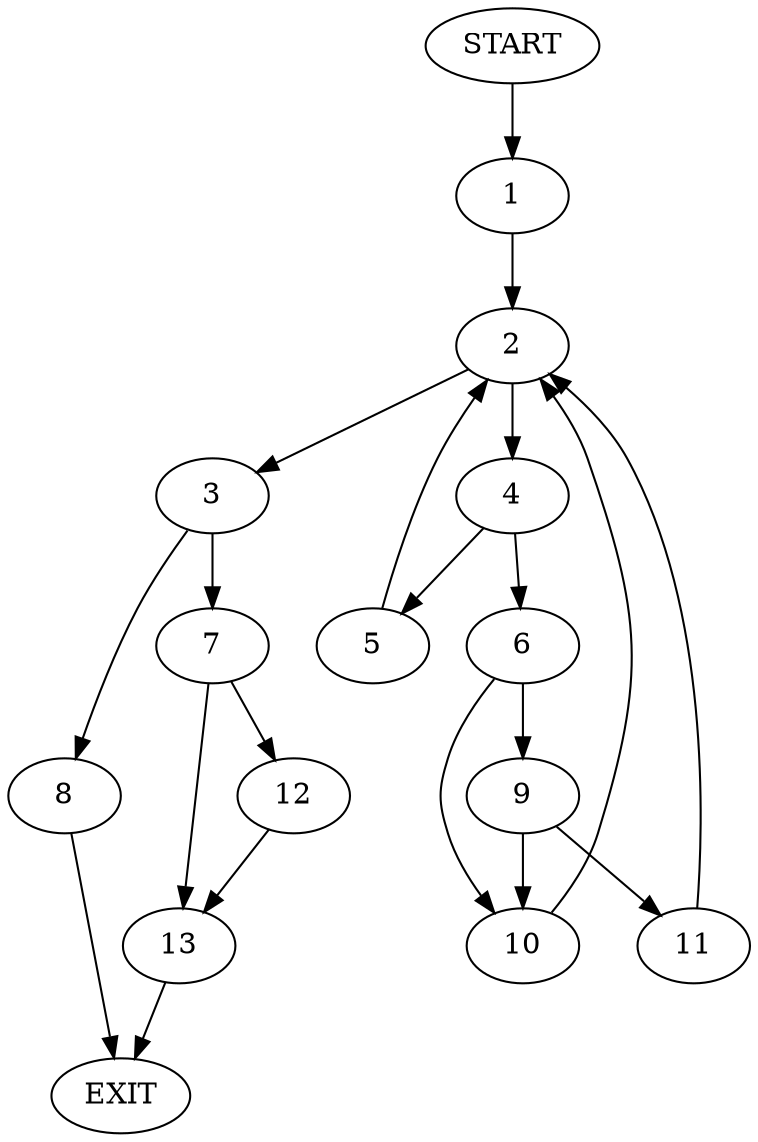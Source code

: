 digraph {
0 [label="START"]
14 [label="EXIT"]
0 -> 1
1 -> 2
2 -> 3
2 -> 4
4 -> 5
4 -> 6
3 -> 7
3 -> 8
5 -> 2
6 -> 9
6 -> 10
9 -> 11
9 -> 10
10 -> 2
11 -> 2
7 -> 12
7 -> 13
8 -> 14
13 -> 14
12 -> 13
}
